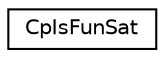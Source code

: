 digraph "Graphical Class Hierarchy"
{
 // LATEX_PDF_SIZE
  edge [fontname="Helvetica",fontsize="10",labelfontname="Helvetica",labelfontsize="10"];
  node [fontname="Helvetica",fontsize="10",shape=record];
  rankdir="LR";
  Node0 [label="CpIsFunSat",height=0.2,width=0.4,color="black", fillcolor="white", style="filled",URL="$classCpIsFunSat.html",tooltip=" "];
}
